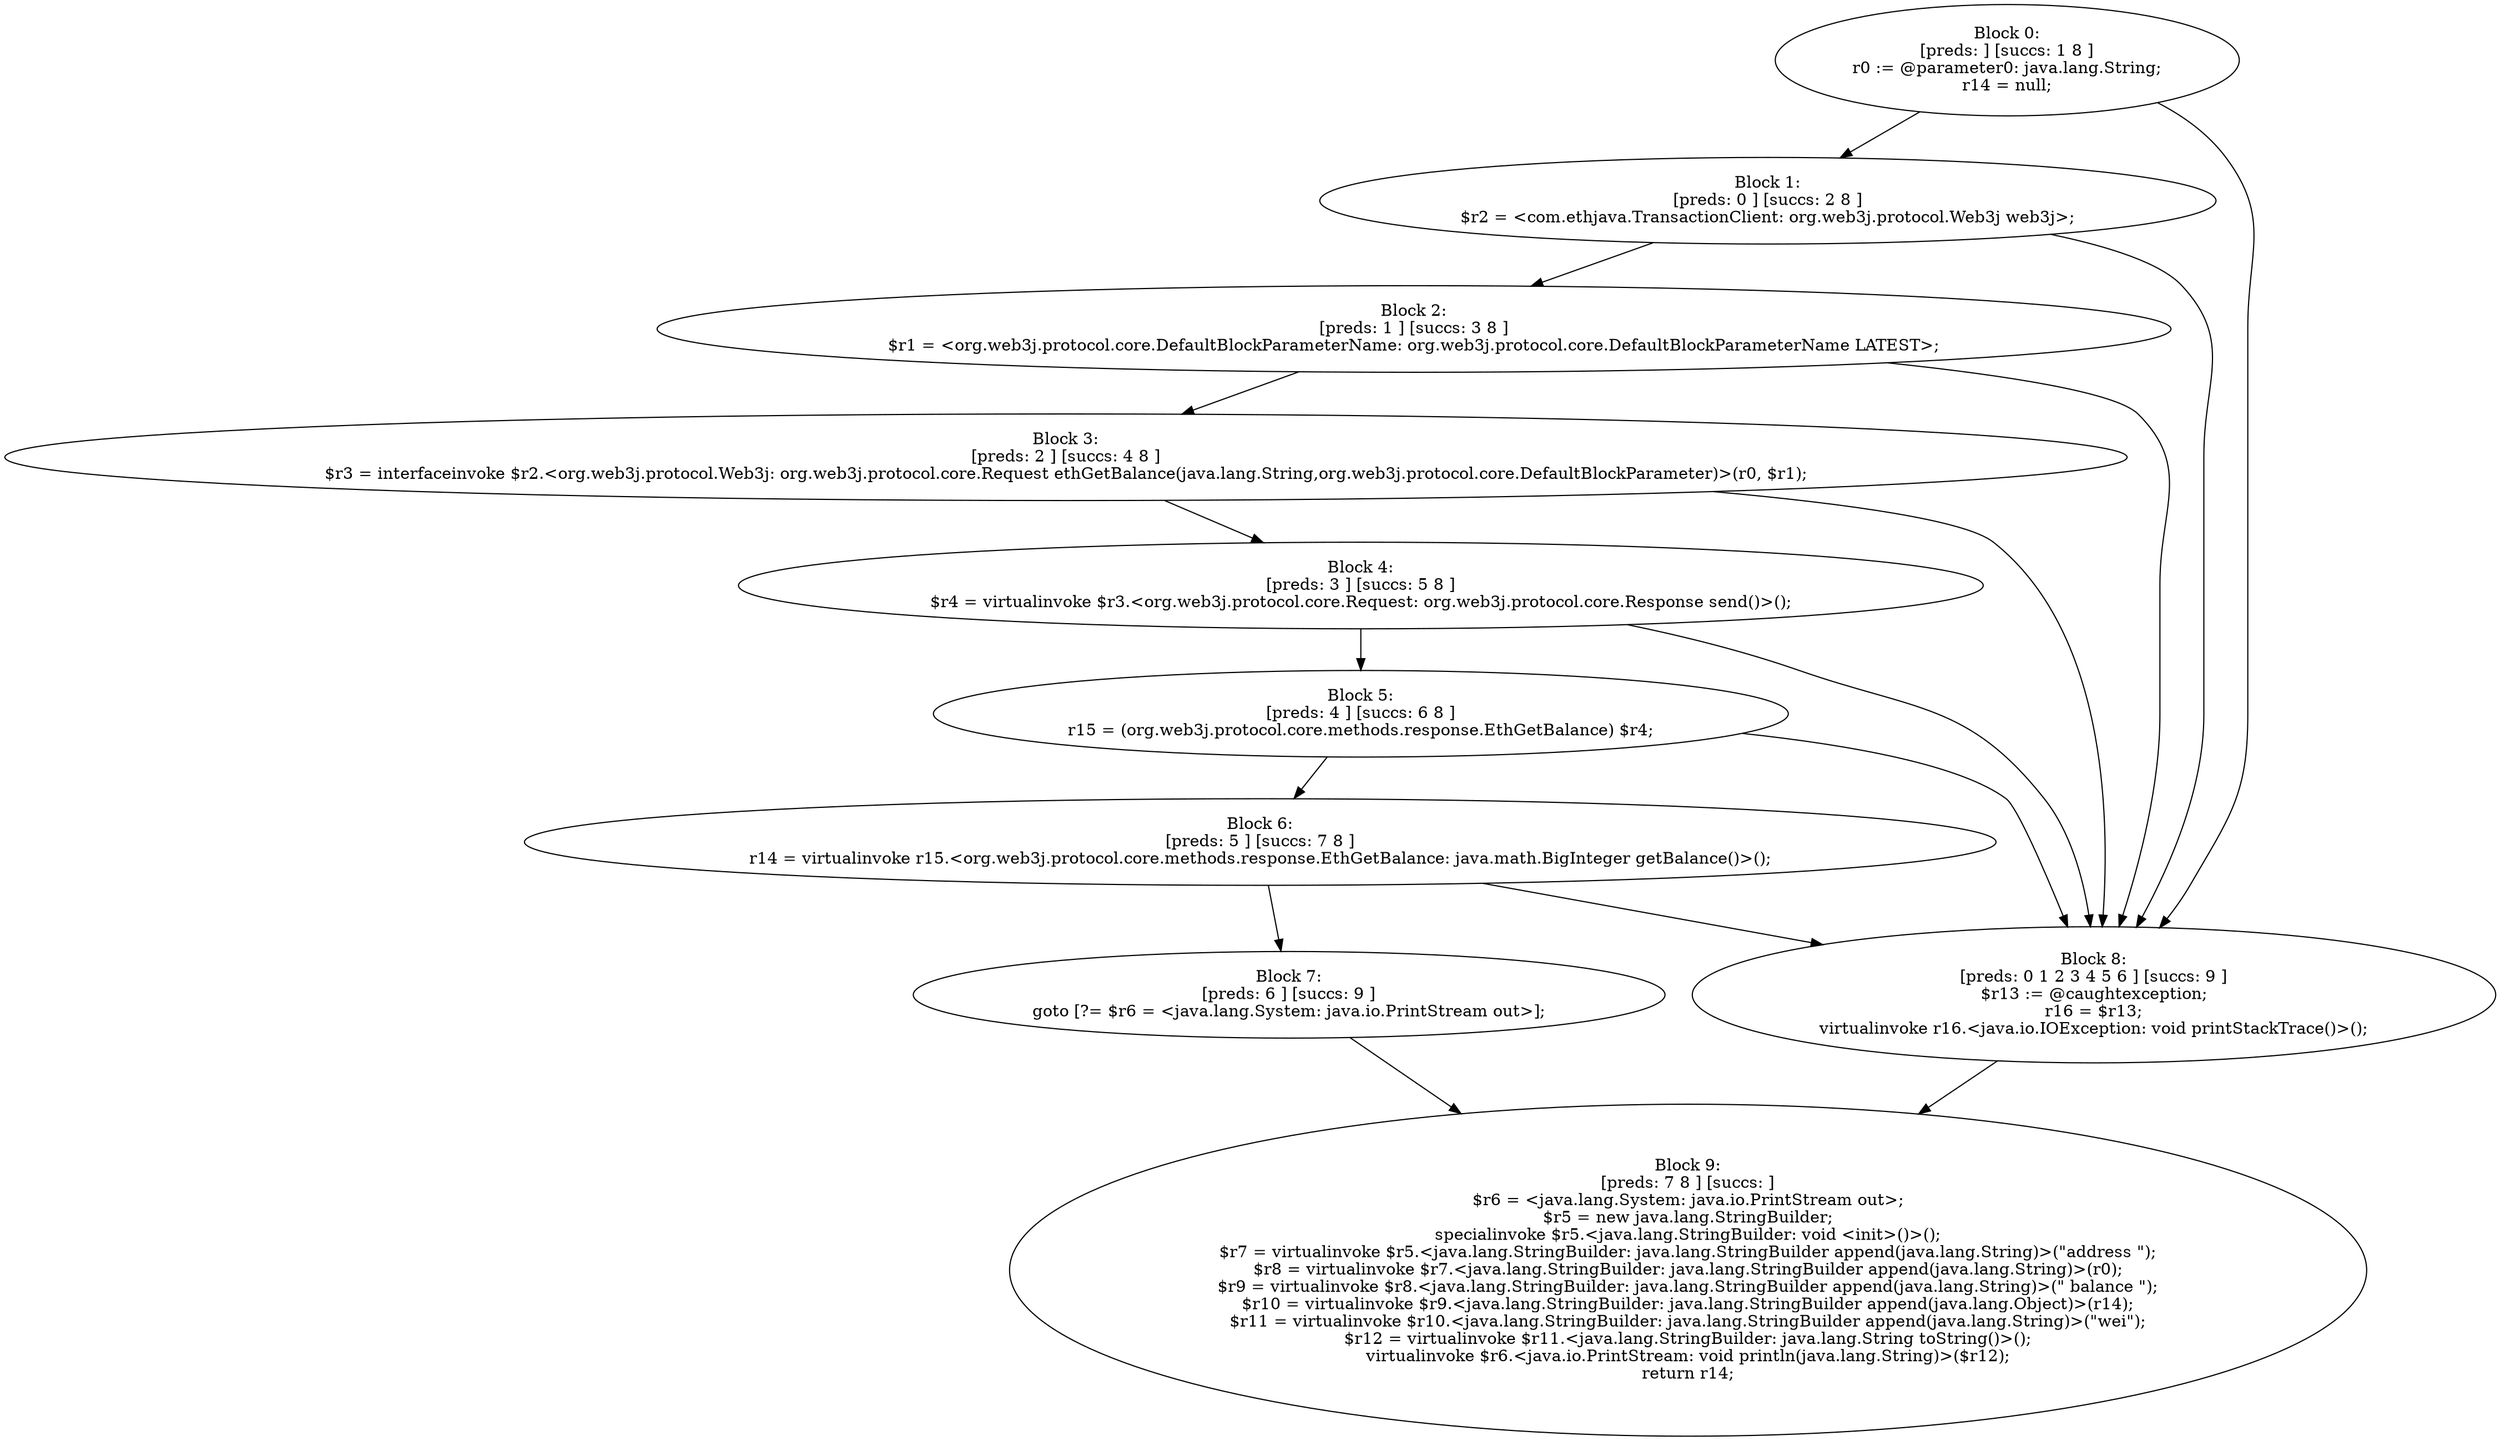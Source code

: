 digraph "unitGraph" {
    "Block 0:
[preds: ] [succs: 1 8 ]
r0 := @parameter0: java.lang.String;
r14 = null;
"
    "Block 1:
[preds: 0 ] [succs: 2 8 ]
$r2 = <com.ethjava.TransactionClient: org.web3j.protocol.Web3j web3j>;
"
    "Block 2:
[preds: 1 ] [succs: 3 8 ]
$r1 = <org.web3j.protocol.core.DefaultBlockParameterName: org.web3j.protocol.core.DefaultBlockParameterName LATEST>;
"
    "Block 3:
[preds: 2 ] [succs: 4 8 ]
$r3 = interfaceinvoke $r2.<org.web3j.protocol.Web3j: org.web3j.protocol.core.Request ethGetBalance(java.lang.String,org.web3j.protocol.core.DefaultBlockParameter)>(r0, $r1);
"
    "Block 4:
[preds: 3 ] [succs: 5 8 ]
$r4 = virtualinvoke $r3.<org.web3j.protocol.core.Request: org.web3j.protocol.core.Response send()>();
"
    "Block 5:
[preds: 4 ] [succs: 6 8 ]
r15 = (org.web3j.protocol.core.methods.response.EthGetBalance) $r4;
"
    "Block 6:
[preds: 5 ] [succs: 7 8 ]
r14 = virtualinvoke r15.<org.web3j.protocol.core.methods.response.EthGetBalance: java.math.BigInteger getBalance()>();
"
    "Block 7:
[preds: 6 ] [succs: 9 ]
goto [?= $r6 = <java.lang.System: java.io.PrintStream out>];
"
    "Block 8:
[preds: 0 1 2 3 4 5 6 ] [succs: 9 ]
$r13 := @caughtexception;
r16 = $r13;
virtualinvoke r16.<java.io.IOException: void printStackTrace()>();
"
    "Block 9:
[preds: 7 8 ] [succs: ]
$r6 = <java.lang.System: java.io.PrintStream out>;
$r5 = new java.lang.StringBuilder;
specialinvoke $r5.<java.lang.StringBuilder: void <init>()>();
$r7 = virtualinvoke $r5.<java.lang.StringBuilder: java.lang.StringBuilder append(java.lang.String)>(\"address \");
$r8 = virtualinvoke $r7.<java.lang.StringBuilder: java.lang.StringBuilder append(java.lang.String)>(r0);
$r9 = virtualinvoke $r8.<java.lang.StringBuilder: java.lang.StringBuilder append(java.lang.String)>(\" balance \");
$r10 = virtualinvoke $r9.<java.lang.StringBuilder: java.lang.StringBuilder append(java.lang.Object)>(r14);
$r11 = virtualinvoke $r10.<java.lang.StringBuilder: java.lang.StringBuilder append(java.lang.String)>(\"wei\");
$r12 = virtualinvoke $r11.<java.lang.StringBuilder: java.lang.String toString()>();
virtualinvoke $r6.<java.io.PrintStream: void println(java.lang.String)>($r12);
return r14;
"
    "Block 0:
[preds: ] [succs: 1 8 ]
r0 := @parameter0: java.lang.String;
r14 = null;
"->"Block 1:
[preds: 0 ] [succs: 2 8 ]
$r2 = <com.ethjava.TransactionClient: org.web3j.protocol.Web3j web3j>;
";
    "Block 0:
[preds: ] [succs: 1 8 ]
r0 := @parameter0: java.lang.String;
r14 = null;
"->"Block 8:
[preds: 0 1 2 3 4 5 6 ] [succs: 9 ]
$r13 := @caughtexception;
r16 = $r13;
virtualinvoke r16.<java.io.IOException: void printStackTrace()>();
";
    "Block 1:
[preds: 0 ] [succs: 2 8 ]
$r2 = <com.ethjava.TransactionClient: org.web3j.protocol.Web3j web3j>;
"->"Block 2:
[preds: 1 ] [succs: 3 8 ]
$r1 = <org.web3j.protocol.core.DefaultBlockParameterName: org.web3j.protocol.core.DefaultBlockParameterName LATEST>;
";
    "Block 1:
[preds: 0 ] [succs: 2 8 ]
$r2 = <com.ethjava.TransactionClient: org.web3j.protocol.Web3j web3j>;
"->"Block 8:
[preds: 0 1 2 3 4 5 6 ] [succs: 9 ]
$r13 := @caughtexception;
r16 = $r13;
virtualinvoke r16.<java.io.IOException: void printStackTrace()>();
";
    "Block 2:
[preds: 1 ] [succs: 3 8 ]
$r1 = <org.web3j.protocol.core.DefaultBlockParameterName: org.web3j.protocol.core.DefaultBlockParameterName LATEST>;
"->"Block 3:
[preds: 2 ] [succs: 4 8 ]
$r3 = interfaceinvoke $r2.<org.web3j.protocol.Web3j: org.web3j.protocol.core.Request ethGetBalance(java.lang.String,org.web3j.protocol.core.DefaultBlockParameter)>(r0, $r1);
";
    "Block 2:
[preds: 1 ] [succs: 3 8 ]
$r1 = <org.web3j.protocol.core.DefaultBlockParameterName: org.web3j.protocol.core.DefaultBlockParameterName LATEST>;
"->"Block 8:
[preds: 0 1 2 3 4 5 6 ] [succs: 9 ]
$r13 := @caughtexception;
r16 = $r13;
virtualinvoke r16.<java.io.IOException: void printStackTrace()>();
";
    "Block 3:
[preds: 2 ] [succs: 4 8 ]
$r3 = interfaceinvoke $r2.<org.web3j.protocol.Web3j: org.web3j.protocol.core.Request ethGetBalance(java.lang.String,org.web3j.protocol.core.DefaultBlockParameter)>(r0, $r1);
"->"Block 4:
[preds: 3 ] [succs: 5 8 ]
$r4 = virtualinvoke $r3.<org.web3j.protocol.core.Request: org.web3j.protocol.core.Response send()>();
";
    "Block 3:
[preds: 2 ] [succs: 4 8 ]
$r3 = interfaceinvoke $r2.<org.web3j.protocol.Web3j: org.web3j.protocol.core.Request ethGetBalance(java.lang.String,org.web3j.protocol.core.DefaultBlockParameter)>(r0, $r1);
"->"Block 8:
[preds: 0 1 2 3 4 5 6 ] [succs: 9 ]
$r13 := @caughtexception;
r16 = $r13;
virtualinvoke r16.<java.io.IOException: void printStackTrace()>();
";
    "Block 4:
[preds: 3 ] [succs: 5 8 ]
$r4 = virtualinvoke $r3.<org.web3j.protocol.core.Request: org.web3j.protocol.core.Response send()>();
"->"Block 5:
[preds: 4 ] [succs: 6 8 ]
r15 = (org.web3j.protocol.core.methods.response.EthGetBalance) $r4;
";
    "Block 4:
[preds: 3 ] [succs: 5 8 ]
$r4 = virtualinvoke $r3.<org.web3j.protocol.core.Request: org.web3j.protocol.core.Response send()>();
"->"Block 8:
[preds: 0 1 2 3 4 5 6 ] [succs: 9 ]
$r13 := @caughtexception;
r16 = $r13;
virtualinvoke r16.<java.io.IOException: void printStackTrace()>();
";
    "Block 5:
[preds: 4 ] [succs: 6 8 ]
r15 = (org.web3j.protocol.core.methods.response.EthGetBalance) $r4;
"->"Block 6:
[preds: 5 ] [succs: 7 8 ]
r14 = virtualinvoke r15.<org.web3j.protocol.core.methods.response.EthGetBalance: java.math.BigInteger getBalance()>();
";
    "Block 5:
[preds: 4 ] [succs: 6 8 ]
r15 = (org.web3j.protocol.core.methods.response.EthGetBalance) $r4;
"->"Block 8:
[preds: 0 1 2 3 4 5 6 ] [succs: 9 ]
$r13 := @caughtexception;
r16 = $r13;
virtualinvoke r16.<java.io.IOException: void printStackTrace()>();
";
    "Block 6:
[preds: 5 ] [succs: 7 8 ]
r14 = virtualinvoke r15.<org.web3j.protocol.core.methods.response.EthGetBalance: java.math.BigInteger getBalance()>();
"->"Block 7:
[preds: 6 ] [succs: 9 ]
goto [?= $r6 = <java.lang.System: java.io.PrintStream out>];
";
    "Block 6:
[preds: 5 ] [succs: 7 8 ]
r14 = virtualinvoke r15.<org.web3j.protocol.core.methods.response.EthGetBalance: java.math.BigInteger getBalance()>();
"->"Block 8:
[preds: 0 1 2 3 4 5 6 ] [succs: 9 ]
$r13 := @caughtexception;
r16 = $r13;
virtualinvoke r16.<java.io.IOException: void printStackTrace()>();
";
    "Block 7:
[preds: 6 ] [succs: 9 ]
goto [?= $r6 = <java.lang.System: java.io.PrintStream out>];
"->"Block 9:
[preds: 7 8 ] [succs: ]
$r6 = <java.lang.System: java.io.PrintStream out>;
$r5 = new java.lang.StringBuilder;
specialinvoke $r5.<java.lang.StringBuilder: void <init>()>();
$r7 = virtualinvoke $r5.<java.lang.StringBuilder: java.lang.StringBuilder append(java.lang.String)>(\"address \");
$r8 = virtualinvoke $r7.<java.lang.StringBuilder: java.lang.StringBuilder append(java.lang.String)>(r0);
$r9 = virtualinvoke $r8.<java.lang.StringBuilder: java.lang.StringBuilder append(java.lang.String)>(\" balance \");
$r10 = virtualinvoke $r9.<java.lang.StringBuilder: java.lang.StringBuilder append(java.lang.Object)>(r14);
$r11 = virtualinvoke $r10.<java.lang.StringBuilder: java.lang.StringBuilder append(java.lang.String)>(\"wei\");
$r12 = virtualinvoke $r11.<java.lang.StringBuilder: java.lang.String toString()>();
virtualinvoke $r6.<java.io.PrintStream: void println(java.lang.String)>($r12);
return r14;
";
    "Block 8:
[preds: 0 1 2 3 4 5 6 ] [succs: 9 ]
$r13 := @caughtexception;
r16 = $r13;
virtualinvoke r16.<java.io.IOException: void printStackTrace()>();
"->"Block 9:
[preds: 7 8 ] [succs: ]
$r6 = <java.lang.System: java.io.PrintStream out>;
$r5 = new java.lang.StringBuilder;
specialinvoke $r5.<java.lang.StringBuilder: void <init>()>();
$r7 = virtualinvoke $r5.<java.lang.StringBuilder: java.lang.StringBuilder append(java.lang.String)>(\"address \");
$r8 = virtualinvoke $r7.<java.lang.StringBuilder: java.lang.StringBuilder append(java.lang.String)>(r0);
$r9 = virtualinvoke $r8.<java.lang.StringBuilder: java.lang.StringBuilder append(java.lang.String)>(\" balance \");
$r10 = virtualinvoke $r9.<java.lang.StringBuilder: java.lang.StringBuilder append(java.lang.Object)>(r14);
$r11 = virtualinvoke $r10.<java.lang.StringBuilder: java.lang.StringBuilder append(java.lang.String)>(\"wei\");
$r12 = virtualinvoke $r11.<java.lang.StringBuilder: java.lang.String toString()>();
virtualinvoke $r6.<java.io.PrintStream: void println(java.lang.String)>($r12);
return r14;
";
}

